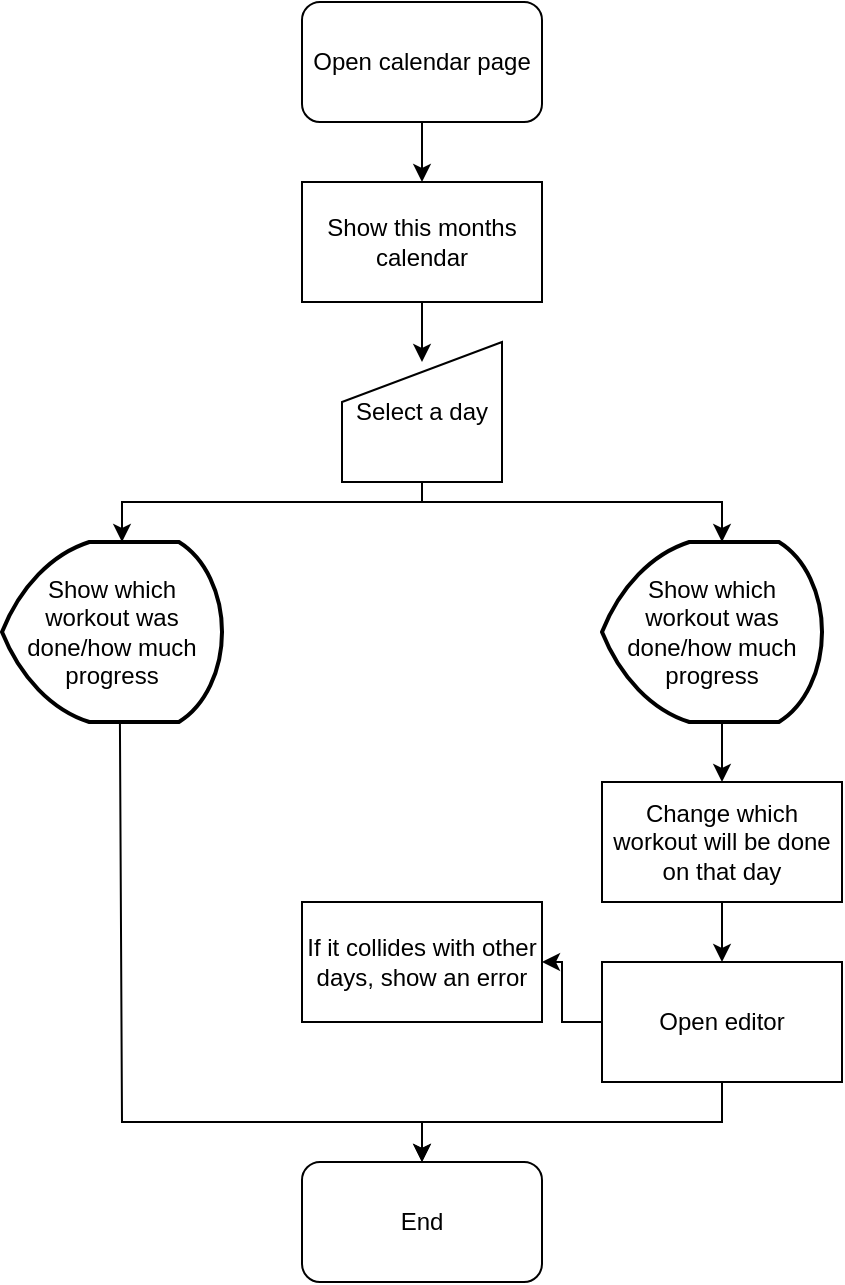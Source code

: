 <mxfile version="21.2.2" type="device">
  <diagram name="Page-1" id="wKkLKZXxPiWeRF4u5EyK">
    <mxGraphModel dx="1105" dy="658" grid="1" gridSize="10" guides="1" tooltips="1" connect="1" arrows="1" fold="1" page="1" pageScale="1" pageWidth="827" pageHeight="1169" math="0" shadow="0">
      <root>
        <mxCell id="0" />
        <mxCell id="1" parent="0" />
        <mxCell id="BKOhP4ZFOBorVnleU1iz-14" value="" style="edgeStyle=orthogonalEdgeStyle;rounded=0;orthogonalLoop=1;jettySize=auto;html=1;" parent="1" source="BKOhP4ZFOBorVnleU1iz-1" target="BKOhP4ZFOBorVnleU1iz-2" edge="1">
          <mxGeometry relative="1" as="geometry" />
        </mxCell>
        <mxCell id="BKOhP4ZFOBorVnleU1iz-1" value="Open calendar page" style="rounded=1;whiteSpace=wrap;html=1;" parent="1" vertex="1">
          <mxGeometry x="360" y="20" width="120" height="60" as="geometry" />
        </mxCell>
        <mxCell id="BKOhP4ZFOBorVnleU1iz-15" value="" style="edgeStyle=orthogonalEdgeStyle;rounded=0;orthogonalLoop=1;jettySize=auto;html=1;" parent="1" source="BKOhP4ZFOBorVnleU1iz-2" edge="1">
          <mxGeometry relative="1" as="geometry">
            <mxPoint x="420" y="200" as="targetPoint" />
          </mxGeometry>
        </mxCell>
        <mxCell id="BKOhP4ZFOBorVnleU1iz-2" value="Show this months calendar" style="rounded=0;whiteSpace=wrap;html=1;" parent="1" vertex="1">
          <mxGeometry x="360" y="110" width="120" height="60" as="geometry" />
        </mxCell>
        <mxCell id="BKOhP4ZFOBorVnleU1iz-9" value="" style="edgeStyle=orthogonalEdgeStyle;rounded=0;orthogonalLoop=1;jettySize=auto;html=1;" parent="1" source="BKOhP4ZFOBorVnleU1iz-6" target="BKOhP4ZFOBorVnleU1iz-8" edge="1">
          <mxGeometry relative="1" as="geometry" />
        </mxCell>
        <mxCell id="BKOhP4ZFOBorVnleU1iz-6" value="Change which workout will be done on that day" style="whiteSpace=wrap;html=1;rounded=0;" parent="1" vertex="1">
          <mxGeometry x="510" y="410" width="120" height="60" as="geometry" />
        </mxCell>
        <mxCell id="4SYVafGA4ZZ4uVijhEMN-3" value="" style="edgeStyle=orthogonalEdgeStyle;rounded=0;orthogonalLoop=1;jettySize=auto;html=1;" edge="1" parent="1" source="BKOhP4ZFOBorVnleU1iz-8" target="BKOhP4ZFOBorVnleU1iz-10">
          <mxGeometry relative="1" as="geometry" />
        </mxCell>
        <mxCell id="BKOhP4ZFOBorVnleU1iz-8" value="Open editor" style="whiteSpace=wrap;html=1;rounded=0;" parent="1" vertex="1">
          <mxGeometry x="510" y="500" width="120" height="60" as="geometry" />
        </mxCell>
        <mxCell id="BKOhP4ZFOBorVnleU1iz-10" value="If it collides with other days, show an error" style="rounded=0;whiteSpace=wrap;html=1;" parent="1" vertex="1">
          <mxGeometry x="360" y="470" width="120" height="60" as="geometry" />
        </mxCell>
        <mxCell id="BKOhP4ZFOBorVnleU1iz-11" value="End" style="rounded=1;whiteSpace=wrap;html=1;" parent="1" vertex="1">
          <mxGeometry x="360" y="600" width="120" height="60" as="geometry" />
        </mxCell>
        <mxCell id="BKOhP4ZFOBorVnleU1iz-16" value="Select a day" style="shape=manualInput;whiteSpace=wrap;html=1;" parent="1" vertex="1">
          <mxGeometry x="380" y="190" width="80" height="70" as="geometry" />
        </mxCell>
        <mxCell id="4SYVafGA4ZZ4uVijhEMN-1" value="" style="endArrow=classic;html=1;rounded=0;exitX=0.5;exitY=1;exitDx=0;exitDy=0;entryX=0.5;entryY=0;entryDx=0;entryDy=0;" edge="1" parent="1" source="BKOhP4ZFOBorVnleU1iz-16">
          <mxGeometry width="50" height="50" relative="1" as="geometry">
            <mxPoint x="390" y="350" as="sourcePoint" />
            <mxPoint x="270" y="290" as="targetPoint" />
            <Array as="points">
              <mxPoint x="420" y="270" />
              <mxPoint x="270" y="270" />
            </Array>
          </mxGeometry>
        </mxCell>
        <mxCell id="4SYVafGA4ZZ4uVijhEMN-2" value="" style="endArrow=classic;html=1;rounded=0;entryX=0.5;entryY=0;entryDx=0;entryDy=0;" edge="1" parent="1">
          <mxGeometry width="50" height="50" relative="1" as="geometry">
            <mxPoint x="420" y="260" as="sourcePoint" />
            <mxPoint x="570" y="290" as="targetPoint" />
            <Array as="points">
              <mxPoint x="420" y="270" />
              <mxPoint x="570" y="270" />
            </Array>
          </mxGeometry>
        </mxCell>
        <mxCell id="4SYVafGA4ZZ4uVijhEMN-4" value="Show which workout was done/how much progress" style="strokeWidth=2;html=1;shape=mxgraph.flowchart.display;whiteSpace=wrap;" vertex="1" parent="1">
          <mxGeometry x="210" y="290" width="110" height="90" as="geometry" />
        </mxCell>
        <mxCell id="4SYVafGA4ZZ4uVijhEMN-6" value="" style="edgeStyle=orthogonalEdgeStyle;rounded=0;orthogonalLoop=1;jettySize=auto;html=1;" edge="1" parent="1" source="4SYVafGA4ZZ4uVijhEMN-5" target="BKOhP4ZFOBorVnleU1iz-6">
          <mxGeometry relative="1" as="geometry">
            <Array as="points">
              <mxPoint x="570" y="390" />
              <mxPoint x="570" y="390" />
            </Array>
          </mxGeometry>
        </mxCell>
        <mxCell id="4SYVafGA4ZZ4uVijhEMN-5" value="Show which workout was done/how much progress" style="strokeWidth=2;html=1;shape=mxgraph.flowchart.display;whiteSpace=wrap;" vertex="1" parent="1">
          <mxGeometry x="510" y="290" width="110" height="90" as="geometry" />
        </mxCell>
        <mxCell id="4SYVafGA4ZZ4uVijhEMN-7" value="" style="endArrow=classic;html=1;rounded=0;exitX=0.5;exitY=1;exitDx=0;exitDy=0;entryX=0.5;entryY=0;entryDx=0;entryDy=0;" edge="1" parent="1" source="BKOhP4ZFOBorVnleU1iz-8" target="BKOhP4ZFOBorVnleU1iz-11">
          <mxGeometry width="50" height="50" relative="1" as="geometry">
            <mxPoint x="390" y="610" as="sourcePoint" />
            <mxPoint x="440" y="560" as="targetPoint" />
            <Array as="points">
              <mxPoint x="570" y="580" />
              <mxPoint x="420" y="580" />
            </Array>
          </mxGeometry>
        </mxCell>
        <mxCell id="4SYVafGA4ZZ4uVijhEMN-8" value="" style="endArrow=classic;html=1;rounded=0;exitX=0.536;exitY=0.999;exitDx=0;exitDy=0;exitPerimeter=0;" edge="1" parent="1" source="4SYVafGA4ZZ4uVijhEMN-4">
          <mxGeometry width="50" height="50" relative="1" as="geometry">
            <mxPoint x="370" y="430" as="sourcePoint" />
            <mxPoint x="420" y="600" as="targetPoint" />
            <Array as="points">
              <mxPoint x="270" y="580" />
              <mxPoint x="420" y="580" />
            </Array>
          </mxGeometry>
        </mxCell>
      </root>
    </mxGraphModel>
  </diagram>
</mxfile>
